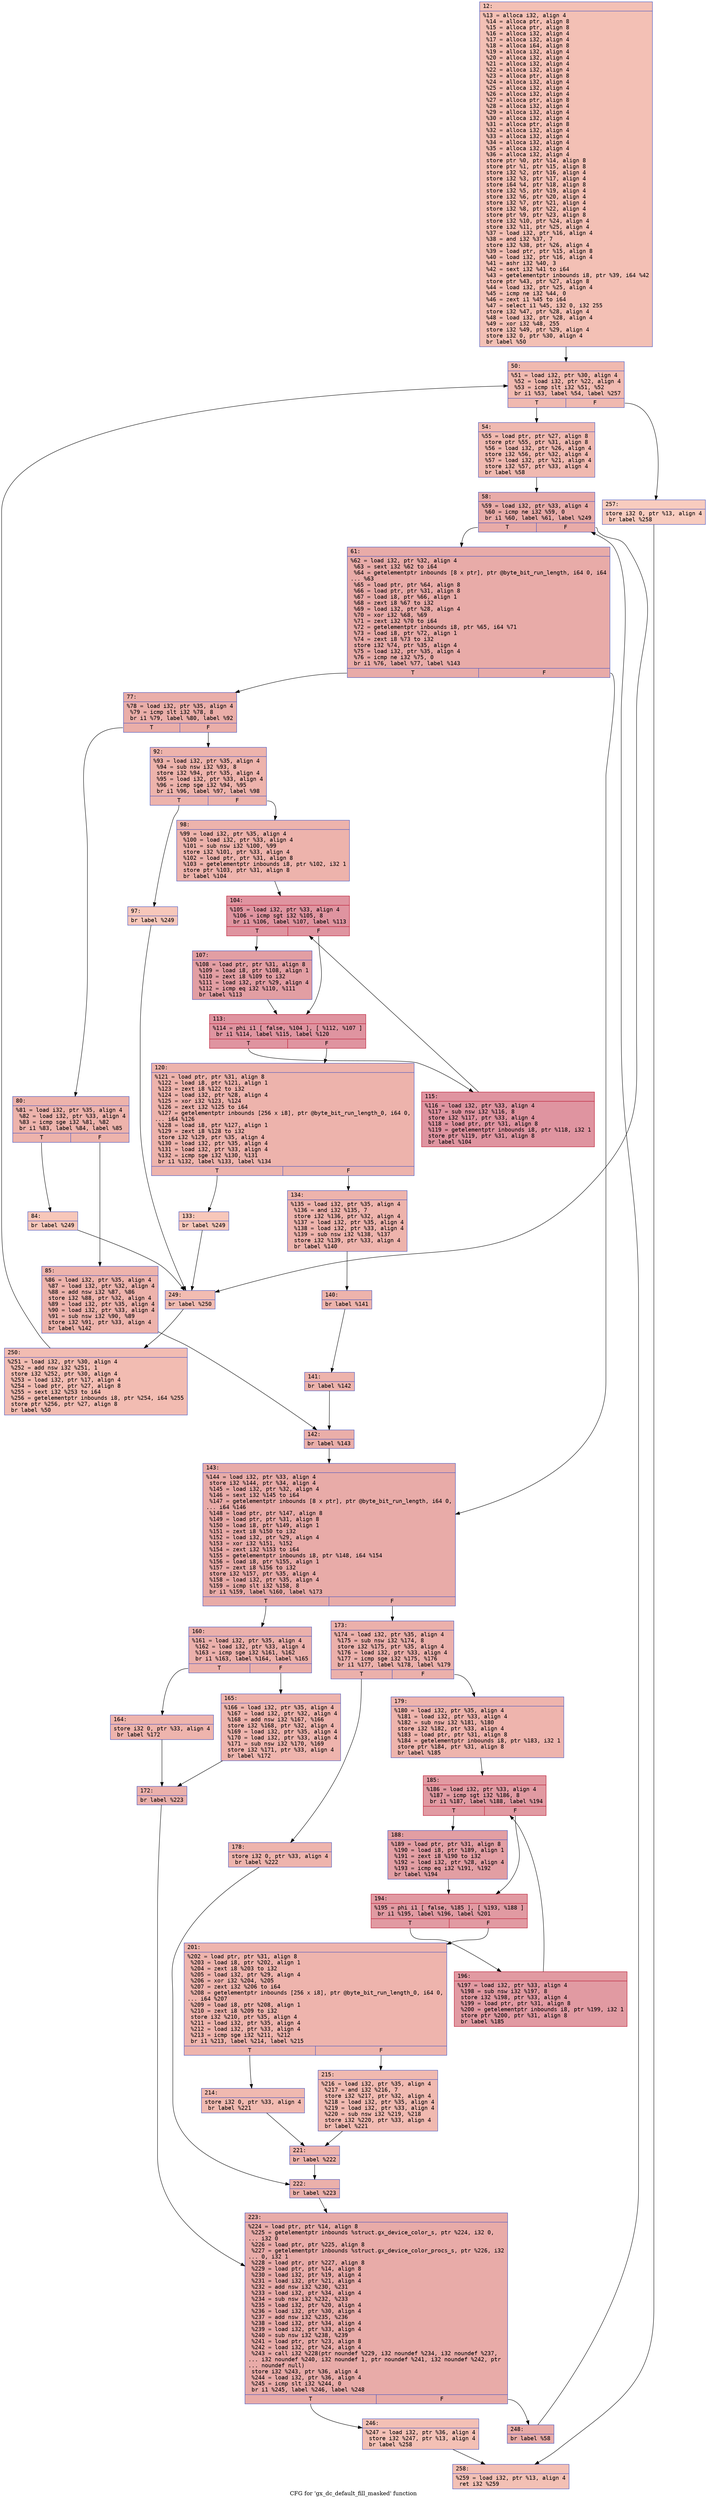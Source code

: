 digraph "CFG for 'gx_dc_default_fill_masked' function" {
	label="CFG for 'gx_dc_default_fill_masked' function";

	Node0x600002b4a4e0 [shape=record,color="#3d50c3ff", style=filled, fillcolor="#e5705870" fontname="Courier",label="{12:\l|  %13 = alloca i32, align 4\l  %14 = alloca ptr, align 8\l  %15 = alloca ptr, align 8\l  %16 = alloca i32, align 4\l  %17 = alloca i32, align 4\l  %18 = alloca i64, align 8\l  %19 = alloca i32, align 4\l  %20 = alloca i32, align 4\l  %21 = alloca i32, align 4\l  %22 = alloca i32, align 4\l  %23 = alloca ptr, align 8\l  %24 = alloca i32, align 4\l  %25 = alloca i32, align 4\l  %26 = alloca i32, align 4\l  %27 = alloca ptr, align 8\l  %28 = alloca i32, align 4\l  %29 = alloca i32, align 4\l  %30 = alloca i32, align 4\l  %31 = alloca ptr, align 8\l  %32 = alloca i32, align 4\l  %33 = alloca i32, align 4\l  %34 = alloca i32, align 4\l  %35 = alloca i32, align 4\l  %36 = alloca i32, align 4\l  store ptr %0, ptr %14, align 8\l  store ptr %1, ptr %15, align 8\l  store i32 %2, ptr %16, align 4\l  store i32 %3, ptr %17, align 4\l  store i64 %4, ptr %18, align 8\l  store i32 %5, ptr %19, align 4\l  store i32 %6, ptr %20, align 4\l  store i32 %7, ptr %21, align 4\l  store i32 %8, ptr %22, align 4\l  store ptr %9, ptr %23, align 8\l  store i32 %10, ptr %24, align 4\l  store i32 %11, ptr %25, align 4\l  %37 = load i32, ptr %16, align 4\l  %38 = and i32 %37, 7\l  store i32 %38, ptr %26, align 4\l  %39 = load ptr, ptr %15, align 8\l  %40 = load i32, ptr %16, align 4\l  %41 = ashr i32 %40, 3\l  %42 = sext i32 %41 to i64\l  %43 = getelementptr inbounds i8, ptr %39, i64 %42\l  store ptr %43, ptr %27, align 8\l  %44 = load i32, ptr %25, align 4\l  %45 = icmp ne i32 %44, 0\l  %46 = zext i1 %45 to i64\l  %47 = select i1 %45, i32 0, i32 255\l  store i32 %47, ptr %28, align 4\l  %48 = load i32, ptr %28, align 4\l  %49 = xor i32 %48, 255\l  store i32 %49, ptr %29, align 4\l  store i32 0, ptr %30, align 4\l  br label %50\l}"];
	Node0x600002b4a4e0 -> Node0x600002b4a8a0[tooltip="12 -> 50\nProbability 100.00%" ];
	Node0x600002b4a8a0 [shape=record,color="#3d50c3ff", style=filled, fillcolor="#de614d70" fontname="Courier",label="{50:\l|  %51 = load i32, ptr %30, align 4\l  %52 = load i32, ptr %22, align 4\l  %53 = icmp slt i32 %51, %52\l  br i1 %53, label %54, label %257\l|{<s0>T|<s1>F}}"];
	Node0x600002b4a8a0:s0 -> Node0x600002b4a8f0[tooltip="50 -> 54\nProbability 96.88%" ];
	Node0x600002b4a8a0:s1 -> Node0x600002b4b610[tooltip="50 -> 257\nProbability 3.12%" ];
	Node0x600002b4a8f0 [shape=record,color="#3d50c3ff", style=filled, fillcolor="#de614d70" fontname="Courier",label="{54:\l|  %55 = load ptr, ptr %27, align 8\l  store ptr %55, ptr %31, align 8\l  %56 = load i32, ptr %26, align 4\l  store i32 %56, ptr %32, align 4\l  %57 = load i32, ptr %21, align 4\l  store i32 %57, ptr %33, align 4\l  br label %58\l}"];
	Node0x600002b4a8f0 -> Node0x600002b4a940[tooltip="54 -> 58\nProbability 100.00%" ];
	Node0x600002b4a940 [shape=record,color="#3d50c3ff", style=filled, fillcolor="#cc403a70" fontname="Courier",label="{58:\l|  %59 = load i32, ptr %33, align 4\l  %60 = icmp ne i32 %59, 0\l  br i1 %60, label %61, label %249\l|{<s0>T|<s1>F}}"];
	Node0x600002b4a940:s0 -> Node0x600002b4a990[tooltip="58 -> 61\nProbability 96.88%" ];
	Node0x600002b4a940:s1 -> Node0x600002b4b570[tooltip="58 -> 249\nProbability 3.12%" ];
	Node0x600002b4a990 [shape=record,color="#3d50c3ff", style=filled, fillcolor="#cc403a70" fontname="Courier",label="{61:\l|  %62 = load i32, ptr %32, align 4\l  %63 = sext i32 %62 to i64\l  %64 = getelementptr inbounds [8 x ptr], ptr @byte_bit_run_length, i64 0, i64\l... %63\l  %65 = load ptr, ptr %64, align 8\l  %66 = load ptr, ptr %31, align 8\l  %67 = load i8, ptr %66, align 1\l  %68 = zext i8 %67 to i32\l  %69 = load i32, ptr %28, align 4\l  %70 = xor i32 %68, %69\l  %71 = zext i32 %70 to i64\l  %72 = getelementptr inbounds i8, ptr %65, i64 %71\l  %73 = load i8, ptr %72, align 1\l  %74 = zext i8 %73 to i32\l  store i32 %74, ptr %35, align 4\l  %75 = load i32, ptr %35, align 4\l  %76 = icmp ne i32 %75, 0\l  br i1 %76, label %77, label %143\l|{<s0>T|<s1>F}}"];
	Node0x600002b4a990:s0 -> Node0x600002b4a9e0[tooltip="61 -> 77\nProbability 62.50%" ];
	Node0x600002b4a990:s1 -> Node0x600002b4af30[tooltip="61 -> 143\nProbability 37.50%" ];
	Node0x600002b4a9e0 [shape=record,color="#3d50c3ff", style=filled, fillcolor="#d0473d70" fontname="Courier",label="{77:\l|  %78 = load i32, ptr %35, align 4\l  %79 = icmp slt i32 %78, 8\l  br i1 %79, label %80, label %92\l|{<s0>T|<s1>F}}"];
	Node0x600002b4a9e0:s0 -> Node0x600002b4aa30[tooltip="77 -> 80\nProbability 50.00%" ];
	Node0x600002b4a9e0:s1 -> Node0x600002b4ab20[tooltip="77 -> 92\nProbability 50.00%" ];
	Node0x600002b4aa30 [shape=record,color="#3d50c3ff", style=filled, fillcolor="#d6524470" fontname="Courier",label="{80:\l|  %81 = load i32, ptr %35, align 4\l  %82 = load i32, ptr %33, align 4\l  %83 = icmp sge i32 %81, %82\l  br i1 %83, label %84, label %85\l|{<s0>T|<s1>F}}"];
	Node0x600002b4aa30:s0 -> Node0x600002b4aa80[tooltip="80 -> 84\nProbability 3.12%" ];
	Node0x600002b4aa30:s1 -> Node0x600002b4aad0[tooltip="80 -> 85\nProbability 96.88%" ];
	Node0x600002b4aa80 [shape=record,color="#3d50c3ff", style=filled, fillcolor="#ec7f6370" fontname="Courier",label="{84:\l|  br label %249\l}"];
	Node0x600002b4aa80 -> Node0x600002b4b570[tooltip="84 -> 249\nProbability 100.00%" ];
	Node0x600002b4aad0 [shape=record,color="#3d50c3ff", style=filled, fillcolor="#d6524470" fontname="Courier",label="{85:\l|  %86 = load i32, ptr %35, align 4\l  %87 = load i32, ptr %32, align 4\l  %88 = add nsw i32 %87, %86\l  store i32 %88, ptr %32, align 4\l  %89 = load i32, ptr %35, align 4\l  %90 = load i32, ptr %33, align 4\l  %91 = sub nsw i32 %90, %89\l  store i32 %91, ptr %33, align 4\l  br label %142\l}"];
	Node0x600002b4aad0 -> Node0x600002b4aee0[tooltip="85 -> 142\nProbability 100.00%" ];
	Node0x600002b4ab20 [shape=record,color="#3d50c3ff", style=filled, fillcolor="#d6524470" fontname="Courier",label="{92:\l|  %93 = load i32, ptr %35, align 4\l  %94 = sub nsw i32 %93, 8\l  store i32 %94, ptr %35, align 4\l  %95 = load i32, ptr %33, align 4\l  %96 = icmp sge i32 %94, %95\l  br i1 %96, label %97, label %98\l|{<s0>T|<s1>F}}"];
	Node0x600002b4ab20:s0 -> Node0x600002b4ab70[tooltip="92 -> 97\nProbability 3.12%" ];
	Node0x600002b4ab20:s1 -> Node0x600002b4abc0[tooltip="92 -> 98\nProbability 96.88%" ];
	Node0x600002b4ab70 [shape=record,color="#3d50c3ff", style=filled, fillcolor="#ec7f6370" fontname="Courier",label="{97:\l|  br label %249\l}"];
	Node0x600002b4ab70 -> Node0x600002b4b570[tooltip="97 -> 249\nProbability 100.00%" ];
	Node0x600002b4abc0 [shape=record,color="#3d50c3ff", style=filled, fillcolor="#d6524470" fontname="Courier",label="{98:\l|  %99 = load i32, ptr %35, align 4\l  %100 = load i32, ptr %33, align 4\l  %101 = sub nsw i32 %100, %99\l  store i32 %101, ptr %33, align 4\l  %102 = load ptr, ptr %31, align 8\l  %103 = getelementptr inbounds i8, ptr %102, i32 1\l  store ptr %103, ptr %31, align 8\l  br label %104\l}"];
	Node0x600002b4abc0 -> Node0x600002b4ac10[tooltip="98 -> 104\nProbability 100.00%" ];
	Node0x600002b4ac10 [shape=record,color="#b70d28ff", style=filled, fillcolor="#b70d2870" fontname="Courier",label="{104:\l|  %105 = load i32, ptr %33, align 4\l  %106 = icmp sgt i32 %105, 8\l  br i1 %106, label %107, label %113\l|{<s0>T|<s1>F}}"];
	Node0x600002b4ac10:s0 -> Node0x600002b4ac60[tooltip="104 -> 107\nProbability 50.00%" ];
	Node0x600002b4ac10:s1 -> Node0x600002b4acb0[tooltip="104 -> 113\nProbability 50.00%" ];
	Node0x600002b4ac60 [shape=record,color="#3d50c3ff", style=filled, fillcolor="#be242e70" fontname="Courier",label="{107:\l|  %108 = load ptr, ptr %31, align 8\l  %109 = load i8, ptr %108, align 1\l  %110 = zext i8 %109 to i32\l  %111 = load i32, ptr %29, align 4\l  %112 = icmp eq i32 %110, %111\l  br label %113\l}"];
	Node0x600002b4ac60 -> Node0x600002b4acb0[tooltip="107 -> 113\nProbability 100.00%" ];
	Node0x600002b4acb0 [shape=record,color="#b70d28ff", style=filled, fillcolor="#b70d2870" fontname="Courier",label="{113:\l|  %114 = phi i1 [ false, %104 ], [ %112, %107 ]\l  br i1 %114, label %115, label %120\l|{<s0>T|<s1>F}}"];
	Node0x600002b4acb0:s0 -> Node0x600002b4ad00[tooltip="113 -> 115\nProbability 96.88%" ];
	Node0x600002b4acb0:s1 -> Node0x600002b4ad50[tooltip="113 -> 120\nProbability 3.12%" ];
	Node0x600002b4ad00 [shape=record,color="#b70d28ff", style=filled, fillcolor="#b70d2870" fontname="Courier",label="{115:\l|  %116 = load i32, ptr %33, align 4\l  %117 = sub nsw i32 %116, 8\l  store i32 %117, ptr %33, align 4\l  %118 = load ptr, ptr %31, align 8\l  %119 = getelementptr inbounds i8, ptr %118, i32 1\l  store ptr %119, ptr %31, align 8\l  br label %104\l}"];
	Node0x600002b4ad00 -> Node0x600002b4ac10[tooltip="115 -> 104\nProbability 100.00%" ];
	Node0x600002b4ad50 [shape=record,color="#3d50c3ff", style=filled, fillcolor="#d6524470" fontname="Courier",label="{120:\l|  %121 = load ptr, ptr %31, align 8\l  %122 = load i8, ptr %121, align 1\l  %123 = zext i8 %122 to i32\l  %124 = load i32, ptr %28, align 4\l  %125 = xor i32 %123, %124\l  %126 = zext i32 %125 to i64\l  %127 = getelementptr inbounds [256 x i8], ptr @byte_bit_run_length_0, i64 0,\l... i64 %126\l  %128 = load i8, ptr %127, align 1\l  %129 = zext i8 %128 to i32\l  store i32 %129, ptr %35, align 4\l  %130 = load i32, ptr %35, align 4\l  %131 = load i32, ptr %33, align 4\l  %132 = icmp sge i32 %130, %131\l  br i1 %132, label %133, label %134\l|{<s0>T|<s1>F}}"];
	Node0x600002b4ad50:s0 -> Node0x600002b4ada0[tooltip="120 -> 133\nProbability 3.12%" ];
	Node0x600002b4ad50:s1 -> Node0x600002b4adf0[tooltip="120 -> 134\nProbability 96.88%" ];
	Node0x600002b4ada0 [shape=record,color="#3d50c3ff", style=filled, fillcolor="#ec7f6370" fontname="Courier",label="{133:\l|  br label %249\l}"];
	Node0x600002b4ada0 -> Node0x600002b4b570[tooltip="133 -> 249\nProbability 100.00%" ];
	Node0x600002b4adf0 [shape=record,color="#3d50c3ff", style=filled, fillcolor="#d6524470" fontname="Courier",label="{134:\l|  %135 = load i32, ptr %35, align 4\l  %136 = and i32 %135, 7\l  store i32 %136, ptr %32, align 4\l  %137 = load i32, ptr %35, align 4\l  %138 = load i32, ptr %33, align 4\l  %139 = sub nsw i32 %138, %137\l  store i32 %139, ptr %33, align 4\l  br label %140\l}"];
	Node0x600002b4adf0 -> Node0x600002b4ae40[tooltip="134 -> 140\nProbability 100.00%" ];
	Node0x600002b4ae40 [shape=record,color="#3d50c3ff", style=filled, fillcolor="#d6524470" fontname="Courier",label="{140:\l|  br label %141\l}"];
	Node0x600002b4ae40 -> Node0x600002b4ae90[tooltip="140 -> 141\nProbability 100.00%" ];
	Node0x600002b4ae90 [shape=record,color="#3d50c3ff", style=filled, fillcolor="#d6524470" fontname="Courier",label="{141:\l|  br label %142\l}"];
	Node0x600002b4ae90 -> Node0x600002b4aee0[tooltip="141 -> 142\nProbability 100.00%" ];
	Node0x600002b4aee0 [shape=record,color="#3d50c3ff", style=filled, fillcolor="#d0473d70" fontname="Courier",label="{142:\l|  br label %143\l}"];
	Node0x600002b4aee0 -> Node0x600002b4af30[tooltip="142 -> 143\nProbability 100.00%" ];
	Node0x600002b4af30 [shape=record,color="#3d50c3ff", style=filled, fillcolor="#cc403a70" fontname="Courier",label="{143:\l|  %144 = load i32, ptr %33, align 4\l  store i32 %144, ptr %34, align 4\l  %145 = load i32, ptr %32, align 4\l  %146 = sext i32 %145 to i64\l  %147 = getelementptr inbounds [8 x ptr], ptr @byte_bit_run_length, i64 0,\l... i64 %146\l  %148 = load ptr, ptr %147, align 8\l  %149 = load ptr, ptr %31, align 8\l  %150 = load i8, ptr %149, align 1\l  %151 = zext i8 %150 to i32\l  %152 = load i32, ptr %29, align 4\l  %153 = xor i32 %151, %152\l  %154 = zext i32 %153 to i64\l  %155 = getelementptr inbounds i8, ptr %148, i64 %154\l  %156 = load i8, ptr %155, align 1\l  %157 = zext i8 %156 to i32\l  store i32 %157, ptr %35, align 4\l  %158 = load i32, ptr %35, align 4\l  %159 = icmp slt i32 %158, 8\l  br i1 %159, label %160, label %173\l|{<s0>T|<s1>F}}"];
	Node0x600002b4af30:s0 -> Node0x600002b4af80[tooltip="143 -> 160\nProbability 50.00%" ];
	Node0x600002b4af30:s1 -> Node0x600002b4b0c0[tooltip="143 -> 173\nProbability 50.00%" ];
	Node0x600002b4af80 [shape=record,color="#3d50c3ff", style=filled, fillcolor="#d24b4070" fontname="Courier",label="{160:\l|  %161 = load i32, ptr %35, align 4\l  %162 = load i32, ptr %33, align 4\l  %163 = icmp sge i32 %161, %162\l  br i1 %163, label %164, label %165\l|{<s0>T|<s1>F}}"];
	Node0x600002b4af80:s0 -> Node0x600002b4afd0[tooltip="160 -> 164\nProbability 50.00%" ];
	Node0x600002b4af80:s1 -> Node0x600002b4b020[tooltip="160 -> 165\nProbability 50.00%" ];
	Node0x600002b4afd0 [shape=record,color="#3d50c3ff", style=filled, fillcolor="#d8564670" fontname="Courier",label="{164:\l|  store i32 0, ptr %33, align 4\l  br label %172\l}"];
	Node0x600002b4afd0 -> Node0x600002b4b070[tooltip="164 -> 172\nProbability 100.00%" ];
	Node0x600002b4b020 [shape=record,color="#3d50c3ff", style=filled, fillcolor="#d8564670" fontname="Courier",label="{165:\l|  %166 = load i32, ptr %35, align 4\l  %167 = load i32, ptr %32, align 4\l  %168 = add nsw i32 %167, %166\l  store i32 %168, ptr %32, align 4\l  %169 = load i32, ptr %35, align 4\l  %170 = load i32, ptr %33, align 4\l  %171 = sub nsw i32 %170, %169\l  store i32 %171, ptr %33, align 4\l  br label %172\l}"];
	Node0x600002b4b020 -> Node0x600002b4b070[tooltip="165 -> 172\nProbability 100.00%" ];
	Node0x600002b4b070 [shape=record,color="#3d50c3ff", style=filled, fillcolor="#d24b4070" fontname="Courier",label="{172:\l|  br label %223\l}"];
	Node0x600002b4b070 -> Node0x600002b4b480[tooltip="172 -> 223\nProbability 100.00%" ];
	Node0x600002b4b0c0 [shape=record,color="#3d50c3ff", style=filled, fillcolor="#d24b4070" fontname="Courier",label="{173:\l|  %174 = load i32, ptr %35, align 4\l  %175 = sub nsw i32 %174, 8\l  store i32 %175, ptr %35, align 4\l  %176 = load i32, ptr %33, align 4\l  %177 = icmp sge i32 %175, %176\l  br i1 %177, label %178, label %179\l|{<s0>T|<s1>F}}"];
	Node0x600002b4b0c0:s0 -> Node0x600002b4b110[tooltip="173 -> 178\nProbability 50.00%" ];
	Node0x600002b4b0c0:s1 -> Node0x600002b4b160[tooltip="173 -> 179\nProbability 50.00%" ];
	Node0x600002b4b110 [shape=record,color="#3d50c3ff", style=filled, fillcolor="#d8564670" fontname="Courier",label="{178:\l|  store i32 0, ptr %33, align 4\l  br label %222\l}"];
	Node0x600002b4b110 -> Node0x600002b4b430[tooltip="178 -> 222\nProbability 100.00%" ];
	Node0x600002b4b160 [shape=record,color="#3d50c3ff", style=filled, fillcolor="#d8564670" fontname="Courier",label="{179:\l|  %180 = load i32, ptr %35, align 4\l  %181 = load i32, ptr %33, align 4\l  %182 = sub nsw i32 %181, %180\l  store i32 %182, ptr %33, align 4\l  %183 = load ptr, ptr %31, align 8\l  %184 = getelementptr inbounds i8, ptr %183, i32 1\l  store ptr %184, ptr %31, align 8\l  br label %185\l}"];
	Node0x600002b4b160 -> Node0x600002b4b1b0[tooltip="179 -> 185\nProbability 100.00%" ];
	Node0x600002b4b1b0 [shape=record,color="#b70d28ff", style=filled, fillcolor="#bb1b2c70" fontname="Courier",label="{185:\l|  %186 = load i32, ptr %33, align 4\l  %187 = icmp sgt i32 %186, 8\l  br i1 %187, label %188, label %194\l|{<s0>T|<s1>F}}"];
	Node0x600002b4b1b0:s0 -> Node0x600002b4b200[tooltip="185 -> 188\nProbability 50.00%" ];
	Node0x600002b4b1b0:s1 -> Node0x600002b4b250[tooltip="185 -> 194\nProbability 50.00%" ];
	Node0x600002b4b200 [shape=record,color="#3d50c3ff", style=filled, fillcolor="#be242e70" fontname="Courier",label="{188:\l|  %189 = load ptr, ptr %31, align 8\l  %190 = load i8, ptr %189, align 1\l  %191 = zext i8 %190 to i32\l  %192 = load i32, ptr %28, align 4\l  %193 = icmp eq i32 %191, %192\l  br label %194\l}"];
	Node0x600002b4b200 -> Node0x600002b4b250[tooltip="188 -> 194\nProbability 100.00%" ];
	Node0x600002b4b250 [shape=record,color="#b70d28ff", style=filled, fillcolor="#bb1b2c70" fontname="Courier",label="{194:\l|  %195 = phi i1 [ false, %185 ], [ %193, %188 ]\l  br i1 %195, label %196, label %201\l|{<s0>T|<s1>F}}"];
	Node0x600002b4b250:s0 -> Node0x600002b4b2a0[tooltip="194 -> 196\nProbability 96.88%" ];
	Node0x600002b4b250:s1 -> Node0x600002b4b2f0[tooltip="194 -> 201\nProbability 3.12%" ];
	Node0x600002b4b2a0 [shape=record,color="#b70d28ff", style=filled, fillcolor="#bb1b2c70" fontname="Courier",label="{196:\l|  %197 = load i32, ptr %33, align 4\l  %198 = sub nsw i32 %197, 8\l  store i32 %198, ptr %33, align 4\l  %199 = load ptr, ptr %31, align 8\l  %200 = getelementptr inbounds i8, ptr %199, i32 1\l  store ptr %200, ptr %31, align 8\l  br label %185\l}"];
	Node0x600002b4b2a0 -> Node0x600002b4b1b0[tooltip="196 -> 185\nProbability 100.00%" ];
	Node0x600002b4b2f0 [shape=record,color="#3d50c3ff", style=filled, fillcolor="#d8564670" fontname="Courier",label="{201:\l|  %202 = load ptr, ptr %31, align 8\l  %203 = load i8, ptr %202, align 1\l  %204 = zext i8 %203 to i32\l  %205 = load i32, ptr %29, align 4\l  %206 = xor i32 %204, %205\l  %207 = zext i32 %206 to i64\l  %208 = getelementptr inbounds [256 x i8], ptr @byte_bit_run_length_0, i64 0,\l... i64 %207\l  %209 = load i8, ptr %208, align 1\l  %210 = zext i8 %209 to i32\l  store i32 %210, ptr %35, align 4\l  %211 = load i32, ptr %35, align 4\l  %212 = load i32, ptr %33, align 4\l  %213 = icmp sge i32 %211, %212\l  br i1 %213, label %214, label %215\l|{<s0>T|<s1>F}}"];
	Node0x600002b4b2f0:s0 -> Node0x600002b4b340[tooltip="201 -> 214\nProbability 50.00%" ];
	Node0x600002b4b2f0:s1 -> Node0x600002b4b390[tooltip="201 -> 215\nProbability 50.00%" ];
	Node0x600002b4b340 [shape=record,color="#3d50c3ff", style=filled, fillcolor="#de614d70" fontname="Courier",label="{214:\l|  store i32 0, ptr %33, align 4\l  br label %221\l}"];
	Node0x600002b4b340 -> Node0x600002b4b3e0[tooltip="214 -> 221\nProbability 100.00%" ];
	Node0x600002b4b390 [shape=record,color="#3d50c3ff", style=filled, fillcolor="#de614d70" fontname="Courier",label="{215:\l|  %216 = load i32, ptr %35, align 4\l  %217 = and i32 %216, 7\l  store i32 %217, ptr %32, align 4\l  %218 = load i32, ptr %35, align 4\l  %219 = load i32, ptr %33, align 4\l  %220 = sub nsw i32 %219, %218\l  store i32 %220, ptr %33, align 4\l  br label %221\l}"];
	Node0x600002b4b390 -> Node0x600002b4b3e0[tooltip="215 -> 221\nProbability 100.00%" ];
	Node0x600002b4b3e0 [shape=record,color="#3d50c3ff", style=filled, fillcolor="#d8564670" fontname="Courier",label="{221:\l|  br label %222\l}"];
	Node0x600002b4b3e0 -> Node0x600002b4b430[tooltip="221 -> 222\nProbability 100.00%" ];
	Node0x600002b4b430 [shape=record,color="#3d50c3ff", style=filled, fillcolor="#d24b4070" fontname="Courier",label="{222:\l|  br label %223\l}"];
	Node0x600002b4b430 -> Node0x600002b4b480[tooltip="222 -> 223\nProbability 100.00%" ];
	Node0x600002b4b480 [shape=record,color="#3d50c3ff", style=filled, fillcolor="#cc403a70" fontname="Courier",label="{223:\l|  %224 = load ptr, ptr %14, align 8\l  %225 = getelementptr inbounds %struct.gx_device_color_s, ptr %224, i32 0,\l... i32 0\l  %226 = load ptr, ptr %225, align 8\l  %227 = getelementptr inbounds %struct.gx_device_color_procs_s, ptr %226, i32\l... 0, i32 1\l  %228 = load ptr, ptr %227, align 8\l  %229 = load ptr, ptr %14, align 8\l  %230 = load i32, ptr %19, align 4\l  %231 = load i32, ptr %21, align 4\l  %232 = add nsw i32 %230, %231\l  %233 = load i32, ptr %34, align 4\l  %234 = sub nsw i32 %232, %233\l  %235 = load i32, ptr %20, align 4\l  %236 = load i32, ptr %30, align 4\l  %237 = add nsw i32 %235, %236\l  %238 = load i32, ptr %34, align 4\l  %239 = load i32, ptr %33, align 4\l  %240 = sub nsw i32 %238, %239\l  %241 = load ptr, ptr %23, align 8\l  %242 = load i32, ptr %24, align 4\l  %243 = call i32 %228(ptr noundef %229, i32 noundef %234, i32 noundef %237,\l... i32 noundef %240, i32 noundef 1, ptr noundef %241, i32 noundef %242, ptr\l... noundef null)\l  store i32 %243, ptr %36, align 4\l  %244 = load i32, ptr %36, align 4\l  %245 = icmp slt i32 %244, 0\l  br i1 %245, label %246, label %248\l|{<s0>T|<s1>F}}"];
	Node0x600002b4b480:s0 -> Node0x600002b4b4d0[tooltip="223 -> 246\nProbability 3.12%" ];
	Node0x600002b4b480:s1 -> Node0x600002b4b520[tooltip="223 -> 248\nProbability 96.88%" ];
	Node0x600002b4b4d0 [shape=record,color="#3d50c3ff", style=filled, fillcolor="#e5705870" fontname="Courier",label="{246:\l|  %247 = load i32, ptr %36, align 4\l  store i32 %247, ptr %13, align 4\l  br label %258\l}"];
	Node0x600002b4b4d0 -> Node0x600002b4b660[tooltip="246 -> 258\nProbability 100.00%" ];
	Node0x600002b4b520 [shape=record,color="#3d50c3ff", style=filled, fillcolor="#cc403a70" fontname="Courier",label="{248:\l|  br label %58\l}"];
	Node0x600002b4b520 -> Node0x600002b4a940[tooltip="248 -> 58\nProbability 100.00%" ];
	Node0x600002b4b570 [shape=record,color="#3d50c3ff", style=filled, fillcolor="#e1675170" fontname="Courier",label="{249:\l|  br label %250\l}"];
	Node0x600002b4b570 -> Node0x600002b4b5c0[tooltip="249 -> 250\nProbability 100.00%" ];
	Node0x600002b4b5c0 [shape=record,color="#3d50c3ff", style=filled, fillcolor="#e1675170" fontname="Courier",label="{250:\l|  %251 = load i32, ptr %30, align 4\l  %252 = add nsw i32 %251, 1\l  store i32 %252, ptr %30, align 4\l  %253 = load i32, ptr %17, align 4\l  %254 = load ptr, ptr %27, align 8\l  %255 = sext i32 %253 to i64\l  %256 = getelementptr inbounds i8, ptr %254, i64 %255\l  store ptr %256, ptr %27, align 8\l  br label %50\l}"];
	Node0x600002b4b5c0 -> Node0x600002b4a8a0[tooltip="250 -> 50\nProbability 100.00%" ];
	Node0x600002b4b610 [shape=record,color="#3d50c3ff", style=filled, fillcolor="#f08b6e70" fontname="Courier",label="{257:\l|  store i32 0, ptr %13, align 4\l  br label %258\l}"];
	Node0x600002b4b610 -> Node0x600002b4b660[tooltip="257 -> 258\nProbability 100.00%" ];
	Node0x600002b4b660 [shape=record,color="#3d50c3ff", style=filled, fillcolor="#e5705870" fontname="Courier",label="{258:\l|  %259 = load i32, ptr %13, align 4\l  ret i32 %259\l}"];
}
